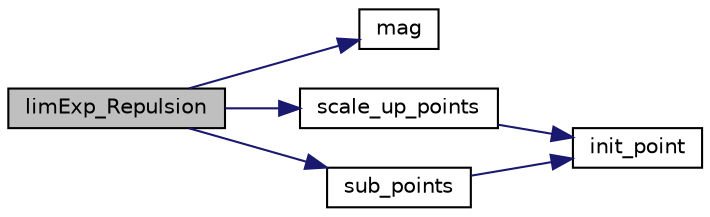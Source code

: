 digraph "limExp_Repulsion"
{
 // LATEX_PDF_SIZE
  edge [fontname="Helvetica",fontsize="10",labelfontname="Helvetica",labelfontsize="10"];
  node [fontname="Helvetica",fontsize="10",shape=record];
  rankdir="LR";
  Node1 [label="limExp_Repulsion",height=0.2,width=0.4,color="black", fillcolor="grey75", style="filled", fontcolor="black",tooltip=" "];
  Node1 -> Node2 [color="midnightblue",fontsize="10",style="solid",fontname="Helvetica"];
  Node2 [label="mag",height=0.2,width=0.4,color="black", fillcolor="white", style="filled",URL="$con_steer_8c.html#ad0b65ba34175af6ad9474077de4e1c99",tooltip=" "];
  Node1 -> Node3 [color="midnightblue",fontsize="10",style="solid",fontname="Helvetica"];
  Node3 [label="scale_up_points",height=0.2,width=0.4,color="black", fillcolor="white", style="filled",URL="$con_steer_8c.html#aac83203636d12532da0bf5e5892d0f5b",tooltip=" "];
  Node3 -> Node4 [color="midnightblue",fontsize="10",style="solid",fontname="Helvetica"];
  Node4 [label="init_point",height=0.2,width=0.4,color="black", fillcolor="white", style="filled",URL="$con_steer_8c.html#aa2a37b6501d6e8496019e814f31fe4c0",tooltip=" "];
  Node1 -> Node5 [color="midnightblue",fontsize="10",style="solid",fontname="Helvetica"];
  Node5 [label="sub_points",height=0.2,width=0.4,color="black", fillcolor="white", style="filled",URL="$con_steer_8c.html#a09acf1f60a0bc6035261f810602c46c2",tooltip=" "];
  Node5 -> Node4 [color="midnightblue",fontsize="10",style="solid",fontname="Helvetica"];
}
